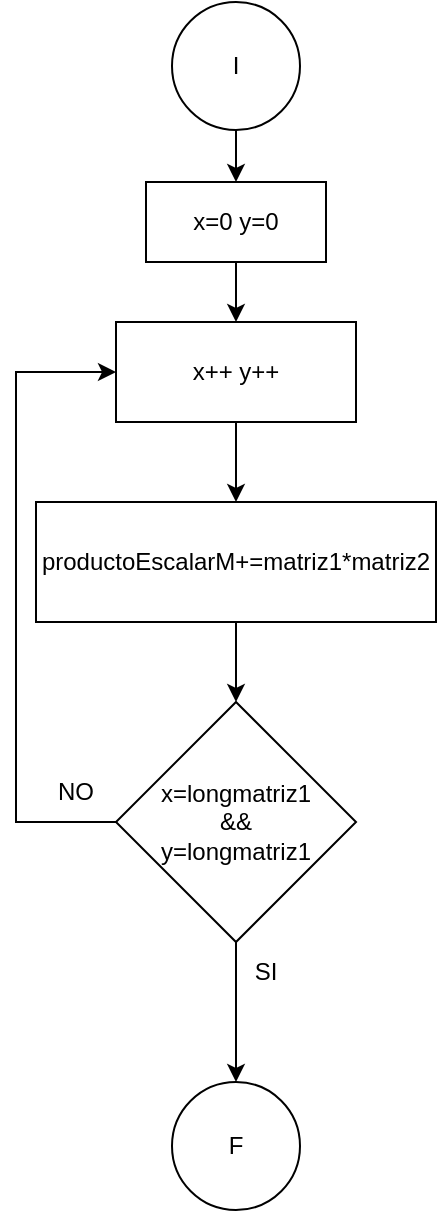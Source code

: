 <mxfile version="24.3.1" type="device">
  <diagram id="56P_-Qy81u74VxBjO1lI" name="Página-1">
    <mxGraphModel dx="794" dy="1589" grid="1" gridSize="10" guides="1" tooltips="1" connect="1" arrows="1" fold="1" page="1" pageScale="1" pageWidth="827" pageHeight="1169" math="0" shadow="0">
      <root>
        <mxCell id="0" />
        <mxCell id="1" parent="0" />
        <mxCell id="K8gqTajZsgPNl_Sx48mK-5" style="edgeStyle=orthogonalEdgeStyle;rounded=0;orthogonalLoop=1;jettySize=auto;html=1;exitX=0.5;exitY=1;exitDx=0;exitDy=0;" edge="1" parent="1" source="sohzhPTB8AFrW_l1kWod-1" target="K8gqTajZsgPNl_Sx48mK-3">
          <mxGeometry relative="1" as="geometry" />
        </mxCell>
        <mxCell id="sohzhPTB8AFrW_l1kWod-1" value="&lt;font style=&quot;vertical-align: inherit;&quot;&gt;&lt;font style=&quot;vertical-align: inherit;&quot;&gt;&lt;font style=&quot;vertical-align: inherit;&quot;&gt;&lt;font style=&quot;vertical-align: inherit;&quot;&gt;&lt;font style=&quot;vertical-align: inherit;&quot;&gt;&lt;font style=&quot;vertical-align: inherit;&quot;&gt;x++ y++&lt;/font&gt;&lt;/font&gt;&lt;/font&gt;&lt;/font&gt;&lt;/font&gt;&lt;/font&gt;" style="rounded=0;whiteSpace=wrap;html=1;" parent="1" vertex="1">
          <mxGeometry x="360" y="-250" width="120" height="50" as="geometry" />
        </mxCell>
        <mxCell id="K8gqTajZsgPNl_Sx48mK-10" style="edgeStyle=orthogonalEdgeStyle;rounded=0;orthogonalLoop=1;jettySize=auto;html=1;exitX=0.5;exitY=1;exitDx=0;exitDy=0;entryX=0.5;entryY=0;entryDx=0;entryDy=0;" edge="1" parent="1" source="sohzhPTB8AFrW_l1kWod-2" target="K8gqTajZsgPNl_Sx48mK-9">
          <mxGeometry relative="1" as="geometry" />
        </mxCell>
        <mxCell id="sohzhPTB8AFrW_l1kWod-2" value="&lt;font style=&quot;vertical-align: inherit;&quot;&gt;&lt;font style=&quot;vertical-align: inherit;&quot;&gt;I&lt;/font&gt;&lt;/font&gt;" style="ellipse;whiteSpace=wrap;html=1;aspect=fixed;" parent="1" vertex="1">
          <mxGeometry x="388" y="-410" width="64" height="64" as="geometry" />
        </mxCell>
        <mxCell id="K8gqTajZsgPNl_Sx48mK-15" style="edgeStyle=orthogonalEdgeStyle;rounded=0;orthogonalLoop=1;jettySize=auto;html=1;exitX=0.5;exitY=1;exitDx=0;exitDy=0;entryX=0.5;entryY=0;entryDx=0;entryDy=0;" edge="1" parent="1" source="K8gqTajZsgPNl_Sx48mK-3" target="K8gqTajZsgPNl_Sx48mK-6">
          <mxGeometry relative="1" as="geometry" />
        </mxCell>
        <mxCell id="K8gqTajZsgPNl_Sx48mK-3" value="&lt;font style=&quot;vertical-align: inherit;&quot;&gt;&lt;font style=&quot;vertical-align: inherit;&quot;&gt;productoEscalarM+=matriz1*matriz2&lt;/font&gt;&lt;/font&gt;" style="rounded=0;whiteSpace=wrap;html=1;" vertex="1" parent="1">
          <mxGeometry x="320" y="-160" width="200" height="60" as="geometry" />
        </mxCell>
        <mxCell id="K8gqTajZsgPNl_Sx48mK-7" style="edgeStyle=orthogonalEdgeStyle;rounded=0;orthogonalLoop=1;jettySize=auto;html=1;exitX=0;exitY=0.5;exitDx=0;exitDy=0;entryX=0;entryY=0.5;entryDx=0;entryDy=0;" edge="1" parent="1" source="K8gqTajZsgPNl_Sx48mK-6" target="sohzhPTB8AFrW_l1kWod-1">
          <mxGeometry relative="1" as="geometry">
            <Array as="points">
              <mxPoint x="310" />
              <mxPoint x="310" y="-225" />
            </Array>
          </mxGeometry>
        </mxCell>
        <mxCell id="K8gqTajZsgPNl_Sx48mK-13" style="edgeStyle=orthogonalEdgeStyle;rounded=0;orthogonalLoop=1;jettySize=auto;html=1;exitX=0.5;exitY=1;exitDx=0;exitDy=0;entryX=0.5;entryY=0;entryDx=0;entryDy=0;" edge="1" parent="1" source="K8gqTajZsgPNl_Sx48mK-6" target="K8gqTajZsgPNl_Sx48mK-12">
          <mxGeometry relative="1" as="geometry" />
        </mxCell>
        <mxCell id="K8gqTajZsgPNl_Sx48mK-6" value="&lt;font style=&quot;vertical-align: inherit;&quot;&gt;&lt;font style=&quot;vertical-align: inherit;&quot;&gt;&lt;font style=&quot;vertical-align: inherit;&quot;&gt;&lt;font style=&quot;vertical-align: inherit;&quot;&gt;x=longmatriz1&lt;br&gt;&amp;amp;&amp;amp;&lt;br&gt;y=longmatriz1&lt;/font&gt;&lt;/font&gt;&lt;/font&gt;&lt;/font&gt;" style="rhombus;whiteSpace=wrap;html=1;" vertex="1" parent="1">
          <mxGeometry x="360" y="-60" width="120" height="120" as="geometry" />
        </mxCell>
        <mxCell id="K8gqTajZsgPNl_Sx48mK-8" value="NO" style="text;html=1;align=center;verticalAlign=middle;whiteSpace=wrap;rounded=0;" vertex="1" parent="1">
          <mxGeometry x="310" y="-30" width="60" height="30" as="geometry" />
        </mxCell>
        <mxCell id="K8gqTajZsgPNl_Sx48mK-11" style="edgeStyle=orthogonalEdgeStyle;rounded=0;orthogonalLoop=1;jettySize=auto;html=1;exitX=0.5;exitY=1;exitDx=0;exitDy=0;entryX=0.5;entryY=0;entryDx=0;entryDy=0;" edge="1" parent="1" source="K8gqTajZsgPNl_Sx48mK-9" target="sohzhPTB8AFrW_l1kWod-1">
          <mxGeometry relative="1" as="geometry" />
        </mxCell>
        <mxCell id="K8gqTajZsgPNl_Sx48mK-9" value="x=0 y=0" style="rounded=0;whiteSpace=wrap;html=1;" vertex="1" parent="1">
          <mxGeometry x="375" y="-320" width="90" height="40" as="geometry" />
        </mxCell>
        <mxCell id="K8gqTajZsgPNl_Sx48mK-12" value="F" style="ellipse;whiteSpace=wrap;html=1;aspect=fixed;" vertex="1" parent="1">
          <mxGeometry x="388" y="130" width="64" height="64" as="geometry" />
        </mxCell>
        <mxCell id="K8gqTajZsgPNl_Sx48mK-14" value="SI" style="text;html=1;align=center;verticalAlign=middle;whiteSpace=wrap;rounded=0;" vertex="1" parent="1">
          <mxGeometry x="405" y="60" width="60" height="30" as="geometry" />
        </mxCell>
      </root>
    </mxGraphModel>
  </diagram>
</mxfile>
